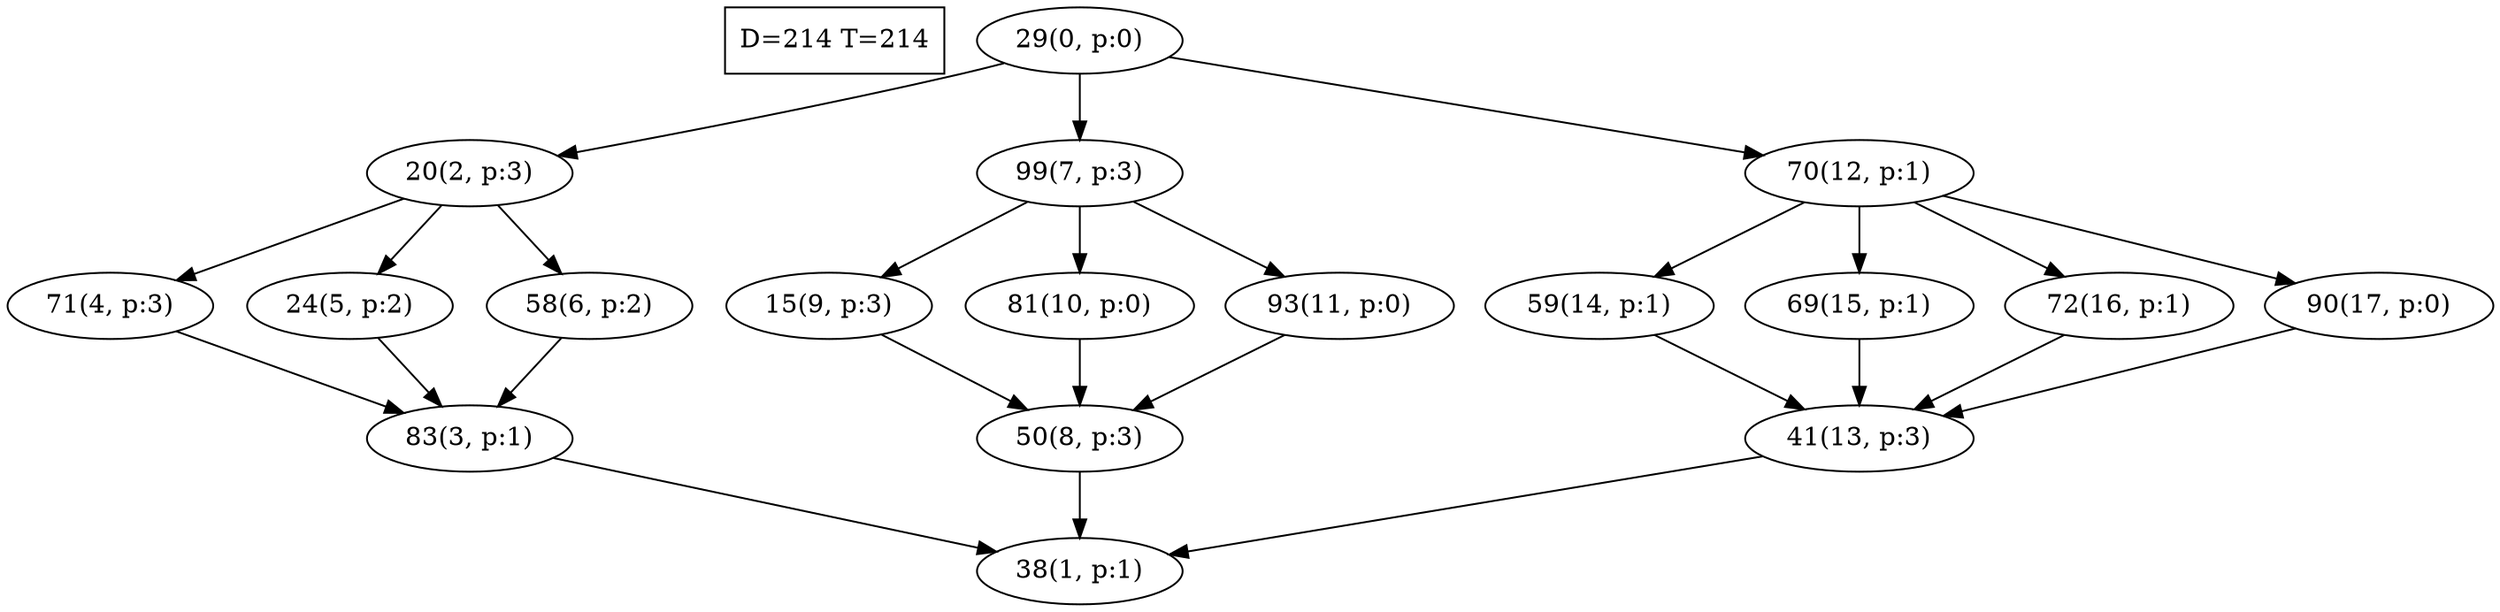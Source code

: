 digraph Task {
i [shape=box, label="D=214 T=214"]; 
0 [label="29(0, p:0)"];
1 [label="38(1, p:1)"];
2 [label="20(2, p:3)"];
3 [label="83(3, p:1)"];
4 [label="71(4, p:3)"];
5 [label="24(5, p:2)"];
6 [label="58(6, p:2)"];
7 [label="99(7, p:3)"];
8 [label="50(8, p:3)"];
9 [label="15(9, p:3)"];
10 [label="81(10, p:0)"];
11 [label="93(11, p:0)"];
12 [label="70(12, p:1)"];
13 [label="41(13, p:3)"];
14 [label="59(14, p:1)"];
15 [label="69(15, p:1)"];
16 [label="72(16, p:1)"];
17 [label="90(17, p:0)"];
0 -> 2;
0 -> 7;
0 -> 12;
2 -> 4;
2 -> 5;
2 -> 6;
3 -> 1;
4 -> 3;
5 -> 3;
6 -> 3;
7 -> 9;
7 -> 10;
7 -> 11;
8 -> 1;
9 -> 8;
10 -> 8;
11 -> 8;
12 -> 14;
12 -> 15;
12 -> 16;
12 -> 17;
13 -> 1;
14 -> 13;
15 -> 13;
16 -> 13;
17 -> 13;
}